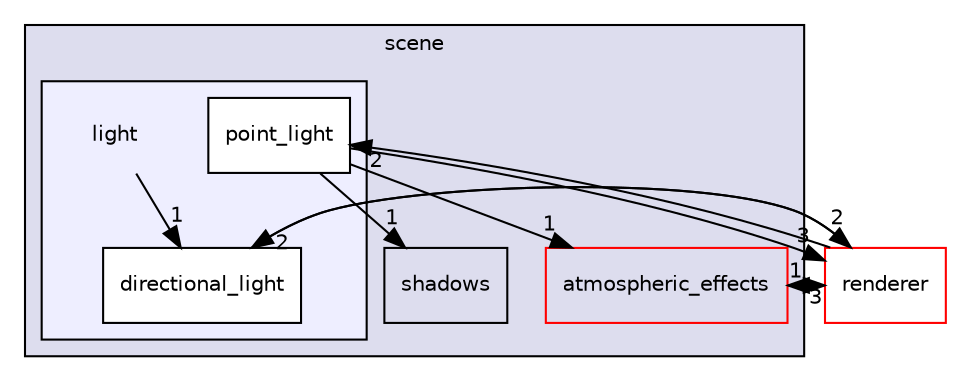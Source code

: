 digraph "C:/Users/jonas_l6e3q/Desktop/GraphicEngine/Src/scene/light" {
  bgcolor=transparent;
  compound=true
  node [ fontsize="10", fontname="Helvetica"];
  edge [ labelfontsize="10", labelfontname="Helvetica"];
  subgraph clusterdir_bd4132eaf25bc91ffa6e489ae31851f6 {
    graph [ bgcolor="#ddddee", pencolor="black", label="scene" fontname="Helvetica", fontsize="10", URL="dir_bd4132eaf25bc91ffa6e489ae31851f6.html"]
  dir_1cb24139e101c99482f4fd99a876ac8d [shape=box label="shadows" URL="dir_1cb24139e101c99482f4fd99a876ac8d.html"];
  dir_004c8e92ddf9301d2c40df8ae3783433 [shape=box label="atmospheric_effects" color="red" URL="dir_004c8e92ddf9301d2c40df8ae3783433.html"];
  subgraph clusterdir_304cee0d91ef55ef513181981b3dcb04 {
    graph [ bgcolor="#eeeeff", pencolor="black", label="" URL="dir_304cee0d91ef55ef513181981b3dcb04.html"];
    dir_304cee0d91ef55ef513181981b3dcb04 [shape=plaintext label="light"];
  dir_07764d5c3cae026b07fa6e63e8ad29fc [shape=box label="directional_light" fillcolor="white" style="filled" URL="dir_07764d5c3cae026b07fa6e63e8ad29fc.html"];
  dir_6e6cdae6b01c378fe9adf26785c6a477 [shape=box label="point_light" fillcolor="white" style="filled" URL="dir_6e6cdae6b01c378fe9adf26785c6a477.html"];
  }
  }
  dir_110bf15beb781d7cd423359a55b6cfac [shape=box label="renderer" color="red" URL="dir_110bf15beb781d7cd423359a55b6cfac.html"];
  dir_004c8e92ddf9301d2c40df8ae3783433->dir_110bf15beb781d7cd423359a55b6cfac [headlabel="1", labeldistance=1.5 headhref="dir_000010_000006.html"];
  dir_07764d5c3cae026b07fa6e63e8ad29fc->dir_110bf15beb781d7cd423359a55b6cfac [headlabel="2", labeldistance=1.5 headhref="dir_000013_000006.html"];
  dir_110bf15beb781d7cd423359a55b6cfac->dir_004c8e92ddf9301d2c40df8ae3783433 [headlabel="3", labeldistance=1.5 headhref="dir_000006_000010.html"];
  dir_110bf15beb781d7cd423359a55b6cfac->dir_07764d5c3cae026b07fa6e63e8ad29fc [headlabel="2", labeldistance=1.5 headhref="dir_000006_000013.html"];
  dir_110bf15beb781d7cd423359a55b6cfac->dir_6e6cdae6b01c378fe9adf26785c6a477 [headlabel="2", labeldistance=1.5 headhref="dir_000006_000014.html"];
  dir_304cee0d91ef55ef513181981b3dcb04->dir_07764d5c3cae026b07fa6e63e8ad29fc [headlabel="1", labeldistance=1.5 headhref="dir_000012_000013.html"];
  dir_6e6cdae6b01c378fe9adf26785c6a477->dir_004c8e92ddf9301d2c40df8ae3783433 [headlabel="1", labeldistance=1.5 headhref="dir_000014_000010.html"];
  dir_6e6cdae6b01c378fe9adf26785c6a477->dir_110bf15beb781d7cd423359a55b6cfac [headlabel="3", labeldistance=1.5 headhref="dir_000014_000006.html"];
  dir_6e6cdae6b01c378fe9adf26785c6a477->dir_1cb24139e101c99482f4fd99a876ac8d [headlabel="1", labeldistance=1.5 headhref="dir_000014_000015.html"];
}
